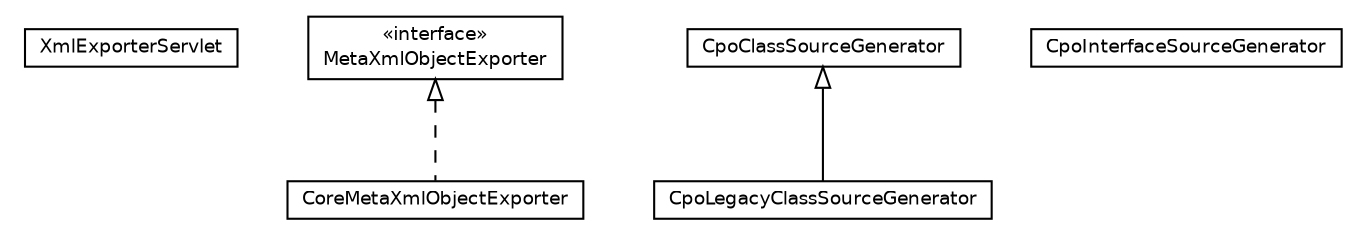 #!/usr/local/bin/dot
#
# Class diagram 
# Generated by UmlGraph version 4.6 (http://www.spinellis.gr/sw/umlgraph)
#

digraph G {
	edge [fontname="Helvetica",fontsize=10,labelfontname="Helvetica",labelfontsize=10];
	node [fontname="Helvetica",fontsize=10,shape=plaintext];
	// org.synchronoss.cpo.exporter.XmlExporterServlet
	c680 [label=<<table border="0" cellborder="1" cellspacing="0" cellpadding="2" port="p" href="./XmlExporterServlet.html">
		<tr><td><table border="0" cellspacing="0" cellpadding="1">
			<tr><td> XmlExporterServlet </td></tr>
		</table></td></tr>
		</table>>, fontname="Helvetica", fontcolor="black", fontsize=9.0];
	// org.synchronoss.cpo.exporter.MetaXmlObjectExporter
	c681 [label=<<table border="0" cellborder="1" cellspacing="0" cellpadding="2" port="p" href="./MetaXmlObjectExporter.html">
		<tr><td><table border="0" cellspacing="0" cellpadding="1">
			<tr><td> &laquo;interface&raquo; </td></tr>
			<tr><td> MetaXmlObjectExporter </td></tr>
		</table></td></tr>
		</table>>, fontname="Helvetica", fontcolor="black", fontsize=9.0];
	// org.synchronoss.cpo.exporter.CpoLegacyClassSourceGenerator
	c682 [label=<<table border="0" cellborder="1" cellspacing="0" cellpadding="2" port="p" href="./CpoLegacyClassSourceGenerator.html">
		<tr><td><table border="0" cellspacing="0" cellpadding="1">
			<tr><td> CpoLegacyClassSourceGenerator </td></tr>
		</table></td></tr>
		</table>>, fontname="Helvetica", fontcolor="black", fontsize=9.0];
	// org.synchronoss.cpo.exporter.CpoInterfaceSourceGenerator
	c683 [label=<<table border="0" cellborder="1" cellspacing="0" cellpadding="2" port="p" href="./CpoInterfaceSourceGenerator.html">
		<tr><td><table border="0" cellspacing="0" cellpadding="1">
			<tr><td> CpoInterfaceSourceGenerator </td></tr>
		</table></td></tr>
		</table>>, fontname="Helvetica", fontcolor="black", fontsize=9.0];
	// org.synchronoss.cpo.exporter.CpoClassSourceGenerator
	c684 [label=<<table border="0" cellborder="1" cellspacing="0" cellpadding="2" port="p" href="./CpoClassSourceGenerator.html">
		<tr><td><table border="0" cellspacing="0" cellpadding="1">
			<tr><td> CpoClassSourceGenerator </td></tr>
		</table></td></tr>
		</table>>, fontname="Helvetica", fontcolor="black", fontsize=9.0];
	// org.synchronoss.cpo.exporter.CoreMetaXmlObjectExporter
	c685 [label=<<table border="0" cellborder="1" cellspacing="0" cellpadding="2" port="p" href="./CoreMetaXmlObjectExporter.html">
		<tr><td><table border="0" cellspacing="0" cellpadding="1">
			<tr><td> CoreMetaXmlObjectExporter </td></tr>
		</table></td></tr>
		</table>>, fontname="Helvetica", fontcolor="black", fontsize=9.0];
	//org.synchronoss.cpo.exporter.CpoLegacyClassSourceGenerator extends org.synchronoss.cpo.exporter.CpoClassSourceGenerator
	c684:p -> c682:p [dir=back,arrowtail=empty];
	//org.synchronoss.cpo.exporter.CoreMetaXmlObjectExporter implements org.synchronoss.cpo.exporter.MetaXmlObjectExporter
	c681:p -> c685:p [dir=back,arrowtail=empty,style=dashed];
}

